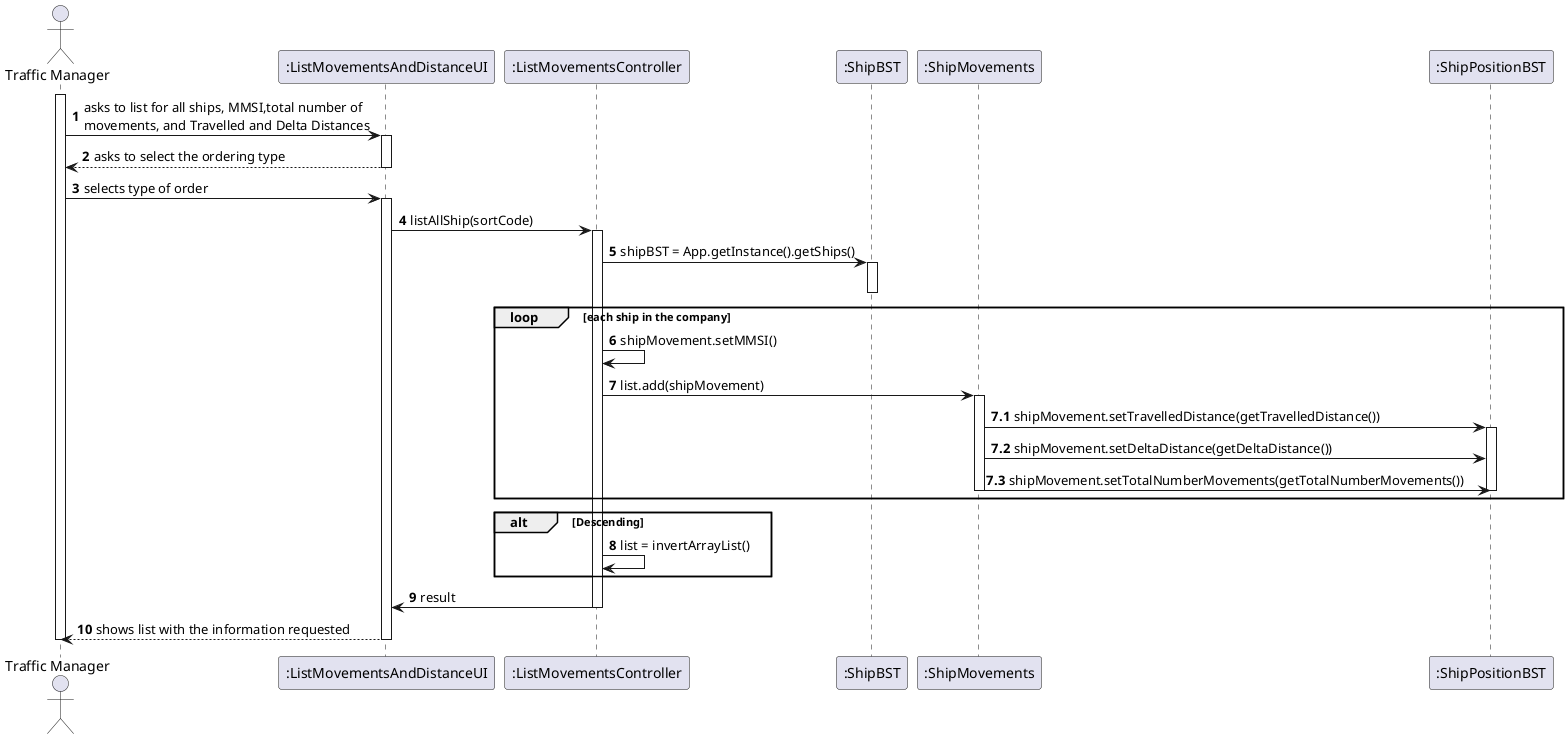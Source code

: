 @startuml
autonumber

'hide footbox
actor "Traffic Manager" as TM

participant ":ListMovementsAndDistanceUI" as UI
participant ":ListMovementsController" as CTRL
participant ":ShipBST" as SBST
participant ":ShipMovements" as SM
participant ":ShipPositionBST" as SPBST

activate TM
TM -> UI : asks to list for all ships, MMSI,total number of \nmovements, and Travelled and Delta Distances
activate UI

UI --> TM : asks to select the ordering type
deactivate UI

TM -> UI : selects type of order
activate UI

UI -> CTRL : listAllShip(sortCode)
activate CTRL

CTRL -> SBST : shipBST = App.getInstance().getShips()
activate SBST
deactivate SBST

loop each ship in the company
CTRL -> CTRL : shipMovement.setMMSI()
CTRL -> SM : list.add(shipMovement)
activate SM
autonumber 7.1
SM -> SPBST : shipMovement.setTravelledDistance(getTravelledDistance())
activate SPBST
SM -> SPBST : shipMovement.setDeltaDistance(getDeltaDistance())
SM -> SPBST : shipMovement.setTotalNumberMovements(getTotalNumberMovements())

deactivate SM
deactivate SPBST
end

autonumber 8
alt Descending
CTRL -> CTRL : list = invertArrayList()
end



CTRL -> UI : result
deactivate CTRL

UI --> TM : shows list with the information requested
deactivate UI

deactivate TM

@enduml
